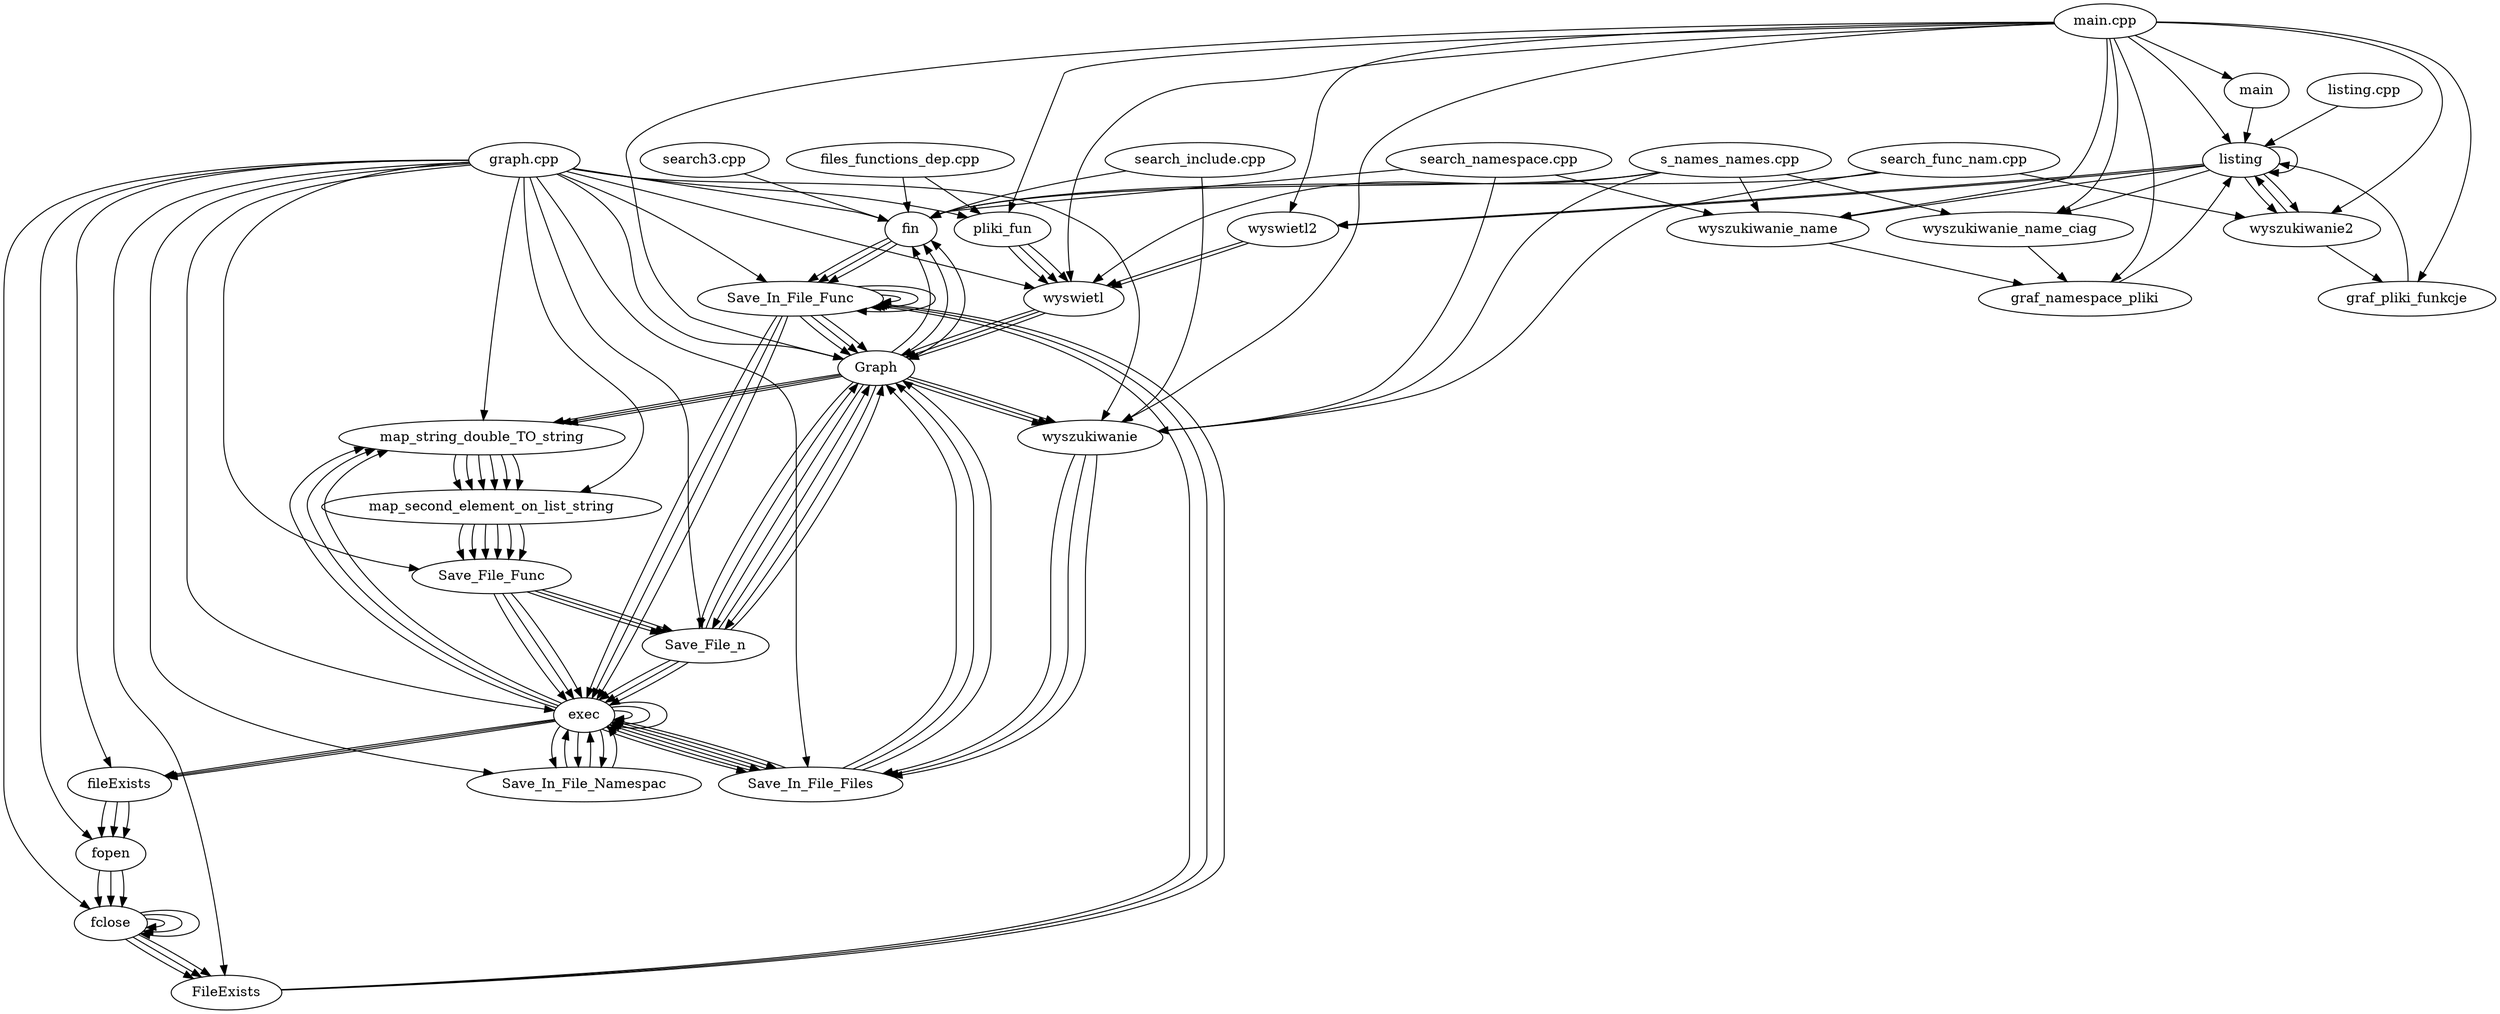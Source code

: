 digraph files_graph
{
"files_functions_dep.cpp"->"fin"
"files_functions_dep.cpp"->"pliki_fun"
->"wyswietl"->"Graph"->"wyszukiwanie"->"Save_In_File_Files"->"Graph"->"fin"->"Save_In_File_Func"->"Save_In_File_Func"->"Graph"->"Save_File_n"->"Graph"->"map_string_double_TO_string"->"map_second_element_on_list_string"->"Save_File_Func"->"Save_File_n"->"exec"->"map_string_double_TO_string"->"map_second_element_on_list_string"->"Save_File_Func"->"exec"->"Save_In_File_Namespac"->"exec"->"fileExists"->"fopen"->"fclose"->"fclose"->"FileExists"->"Save_In_File_Func"->"exec"->"Save_In_File_Files"->"exec"->"exec""graph.cpp"->"FileExists"
"graph.cpp"->"Graph"
"graph.cpp"->"Save_File_Func"
"graph.cpp"->"Save_File_n"
"graph.cpp"->"Save_In_File_Files"
"graph.cpp"->"Save_In_File_Func"
"graph.cpp"->"Save_In_File_Namespac"
"graph.cpp"->"exec"
"graph.cpp"->"fclose"
"graph.cpp"->"fileExists"
"graph.cpp"->"fin"
"graph.cpp"->"fopen"
"graph.cpp"->"map_second_element_on_list_string"
"graph.cpp"->"map_string_double_TO_string"
"graph.cpp"->"pliki_fun"
->"wyswietl"->"Graph"->"wyszukiwanie"->"Save_In_File_Files"->"Graph"->"fin"->"Save_In_File_Func"->"Save_In_File_Func"->"Graph"->"Save_File_n"->"Graph"->"map_string_double_TO_string"->"map_second_element_on_list_string"->"Save_File_Func"->"Save_File_n"->"exec"->"map_string_double_TO_string"->"map_second_element_on_list_string"->"Save_File_Func"->"exec"->"Save_In_File_Namespac"->"exec"->"fileExists"->"fopen"->"fclose"->"fclose"->"FileExists"->"Save_In_File_Func"->"exec"->"Save_In_File_Files"->"exec"->"exec""graph.cpp"->"wyswietl"
"graph.cpp"->"wyszukiwanie"
"listing.cpp"->"listing"
->"wyswietl2"->"wyswietl""main.cpp"->"Graph"
"main.cpp"->"graf_namespace_pliki"
"main.cpp"->"graf_pliki_funkcje"
"main.cpp"->"listing"
->"wyswietl2"->"wyswietl""main.cpp"->"main"
->"listing"->"listing"->"wyszukiwanie_name_ciag"->"graf_namespace_pliki"->"listing"->"wyszukiwanie2"->"listing"->"wyszukiwanie2"->"graf_pliki_funkcje"->"listing"->"wyszukiwanie_name"->"graf_namespace_pliki""main.cpp"->"pliki_fun"
->"wyswietl"->"Graph"->"wyszukiwanie"->"Save_In_File_Files"->"Graph"->"fin"->"Save_In_File_Func"->"Save_In_File_Func"->"Graph"->"Save_File_n"->"Graph"->"map_string_double_TO_string"->"map_second_element_on_list_string"->"Save_File_Func"->"Save_File_n"->"exec"->"map_string_double_TO_string"->"map_second_element_on_list_string"->"Save_File_Func"->"exec"->"Save_In_File_Namespac"->"exec"->"fileExists"->"fopen"->"fclose"->"fclose"->"FileExists"->"Save_In_File_Func"->"exec"->"Save_In_File_Files"->"exec"->"exec""main.cpp"->"wyswietl"
"main.cpp"->"wyswietl2"
"main.cpp"->"wyszukiwanie"
"main.cpp"->"wyszukiwanie2"
"main.cpp"->"wyszukiwanie_name"
"main.cpp"->"wyszukiwanie_name_ciag"
"s_names_names.cpp"->"fin"
"s_names_names.cpp"->"wyswietl"
"s_names_names.cpp"->"wyszukiwanie"
"s_names_names.cpp"->"wyszukiwanie_name"
"s_names_names.cpp"->"wyszukiwanie_name_ciag"
"search3.cpp"->"fin"
"search_func_nam.cpp"->"fin"
"search_func_nam.cpp"->"wyszukiwanie"
"search_func_nam.cpp"->"wyszukiwanie2"
"search_include.cpp"->"fin"
"search_include.cpp"->"wyszukiwanie"
"search_namespace.cpp"->"fin"
"search_namespace.cpp"->"wyszukiwanie"
"search_namespace.cpp"->"wyszukiwanie_name"
}